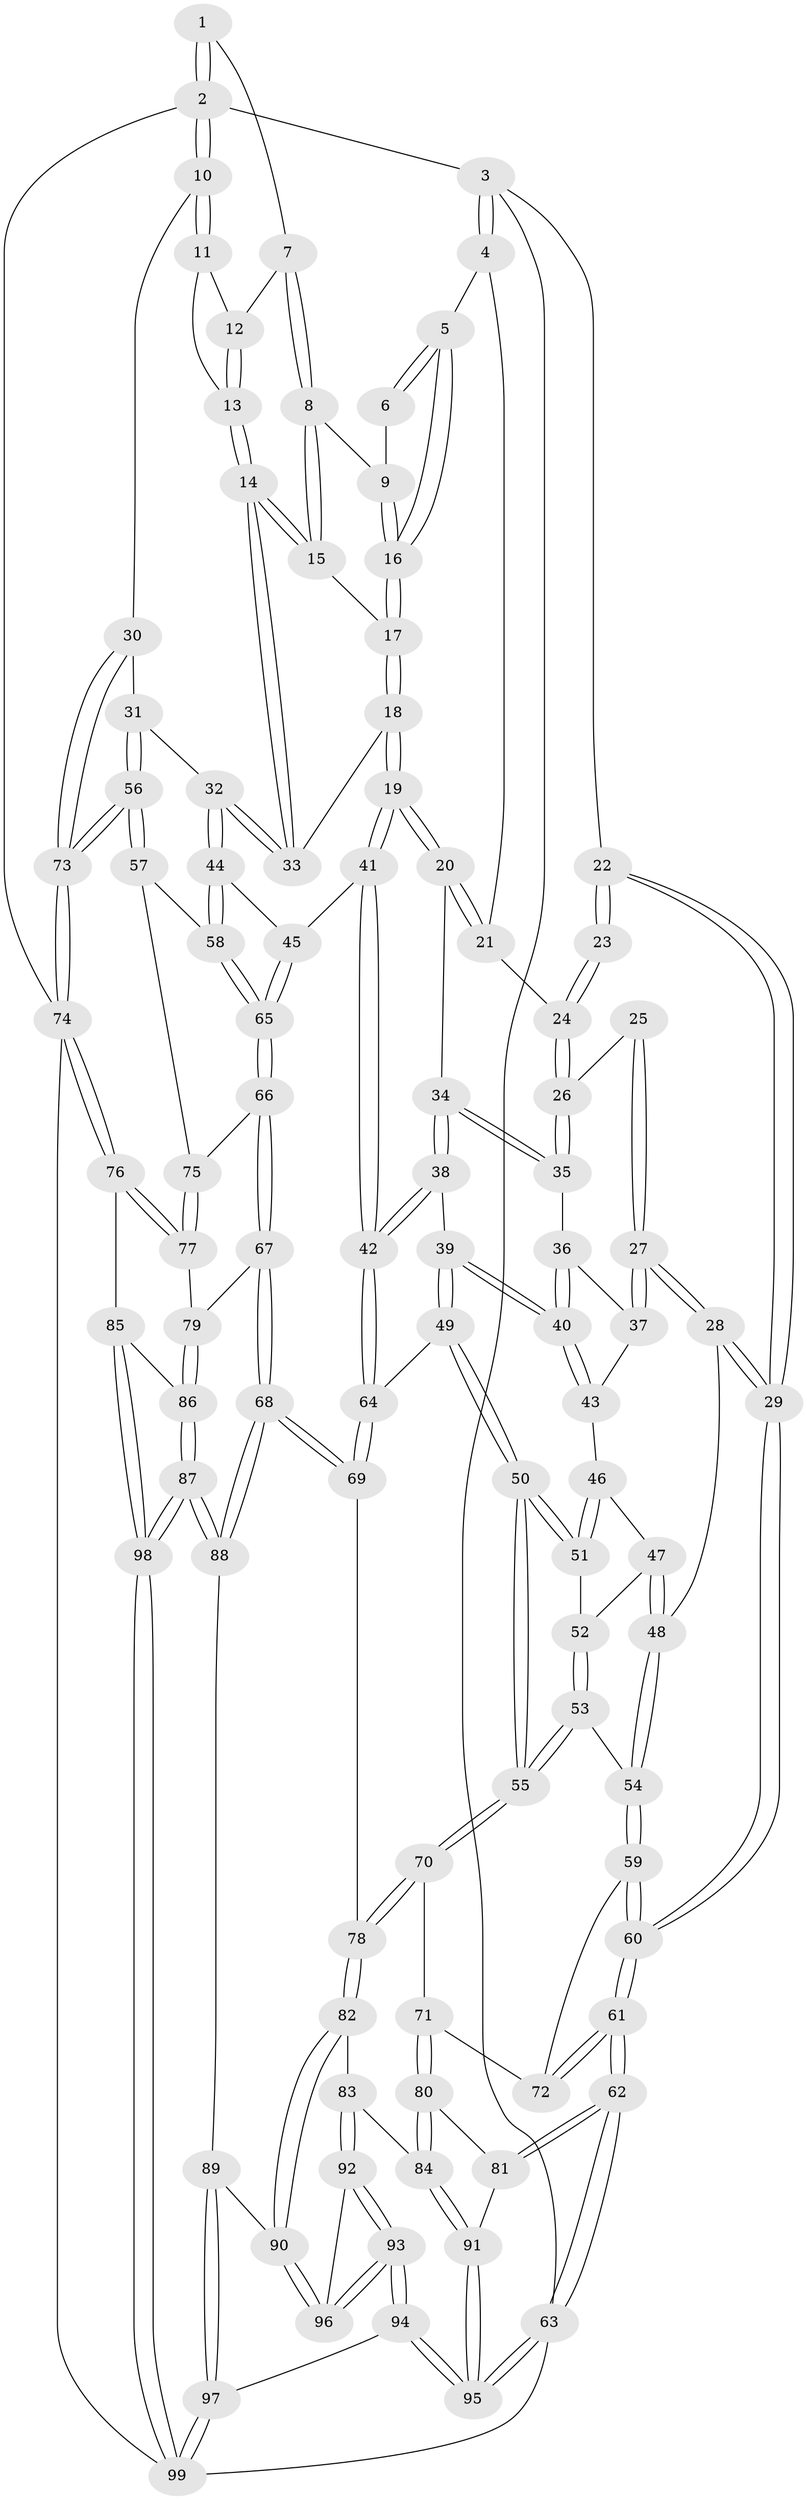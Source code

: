 // Generated by graph-tools (version 1.1) at 2025/38/03/09/25 02:38:48]
// undirected, 99 vertices, 244 edges
graph export_dot {
graph [start="1"]
  node [color=gray90,style=filled];
  1 [pos="+0.8321904580054028+0"];
  2 [pos="+1+0"];
  3 [pos="+0+0"];
  4 [pos="+0.2886792231742815+0"];
  5 [pos="+0.3459907283749774+0"];
  6 [pos="+0.6688521524087602+0"];
  7 [pos="+0.816608997567696+0"];
  8 [pos="+0.7761994479695673+0.07356992894370255"];
  9 [pos="+0.6237839856272976+0.05122186418199719"];
  10 [pos="+1+0.04858195723606162"];
  11 [pos="+1+0.09318132934834403"];
  12 [pos="+0.9160318587681279+0.05135674106579299"];
  13 [pos="+0.8796051692607355+0.14459841341291732"];
  14 [pos="+0.8173140288868083+0.17873265667828714"];
  15 [pos="+0.7774514445368315+0.08237669775759714"];
  16 [pos="+0.5590962863968381+0.10808825174912255"];
  17 [pos="+0.5597688862055784+0.16069876320614454"];
  18 [pos="+0.5482455043801363+0.20893151437355933"];
  19 [pos="+0.5084233161363539+0.25495032520281347"];
  20 [pos="+0.37769751908675014+0.19219656840866955"];
  21 [pos="+0.28851400373133423+0"];
  22 [pos="+0+0"];
  23 [pos="+0.02283628657010341+0.10385126176473805"];
  24 [pos="+0.17206898085542488+0.1419240070352297"];
  25 [pos="+0.05979932747016389+0.177407319172738"];
  26 [pos="+0.17878294460703845+0.21188202035011303"];
  27 [pos="+0+0.30129736775349963"];
  28 [pos="+0+0.31386284050615026"];
  29 [pos="+0+0.30082806876933327"];
  30 [pos="+1+0.2763217057470463"];
  31 [pos="+0.8607626516133127+0.2876963440298133"];
  32 [pos="+0.8329332129233956+0.27759605331225956"];
  33 [pos="+0.8127913082559493+0.22211815341436925"];
  34 [pos="+0.29606186977028376+0.23399990123242584"];
  35 [pos="+0.17922829752745484+0.21320615270833634"];
  36 [pos="+0.16951344657817202+0.22851469420862816"];
  37 [pos="+0.15604372489186485+0.24400235713536803"];
  38 [pos="+0.29499503094079+0.2631070453576968"];
  39 [pos="+0.2627648414987388+0.3937383063738356"];
  40 [pos="+0.26010582106773117+0.39128974144146966"];
  41 [pos="+0.5138771746925318+0.3069225005009769"];
  42 [pos="+0.4066173327442313+0.414618828350988"];
  43 [pos="+0.15720915890391307+0.3268519753021652"];
  44 [pos="+0.8040422903374048+0.31399702760277853"];
  45 [pos="+0.5825262187790825+0.3684133681637128"];
  46 [pos="+0.15071959957379974+0.33713105244972025"];
  47 [pos="+0.12531359061853012+0.3538513356558991"];
  48 [pos="+0.014178452278362048+0.35380753895697414"];
  49 [pos="+0.276773304206498+0.45055260391983337"];
  50 [pos="+0.24813948088690788+0.47164233323089644"];
  51 [pos="+0.16367236896526877+0.3886522562363489"];
  52 [pos="+0.12594967522710127+0.3940784783064546"];
  53 [pos="+0.09212155071060842+0.45059899980841983"];
  54 [pos="+0.08731730420437019+0.45000569889671105"];
  55 [pos="+0.2146914310469805+0.5073552364577018"];
  56 [pos="+0.9806568203717653+0.5610071205064769"];
  57 [pos="+0.8061061514527202+0.48497326529490153"];
  58 [pos="+0.7825376351259492+0.4266744067601022"];
  59 [pos="+0.05644971913429654+0.4832120519034593"];
  60 [pos="+0+0.5997405418809169"];
  61 [pos="+0+0.6653623520220492"];
  62 [pos="+0+0.6716133353600191"];
  63 [pos="+0+1"];
  64 [pos="+0.37839234272635863+0.4523838732747779"];
  65 [pos="+0.6176243776718078+0.47579087312571855"];
  66 [pos="+0.6126831807184163+0.5254002834166742"];
  67 [pos="+0.5792304173365008+0.6052290466122132"];
  68 [pos="+0.5161677794599047+0.6269489605622264"];
  69 [pos="+0.4563759367363849+0.5935055030866067"];
  70 [pos="+0.1943544769822481+0.6100864722780927"];
  71 [pos="+0.1730926770618163+0.6198460694565915"];
  72 [pos="+0.08848360554528317+0.6095317756633569"];
  73 [pos="+1+0.7032161809261389"];
  74 [pos="+1+0.7172844847104957"];
  75 [pos="+0.7698291871037253+0.525268940144222"];
  76 [pos="+0.9667759707390585+0.749579279191052"];
  77 [pos="+0.7677237277820844+0.6145553126629192"];
  78 [pos="+0.2703805724409258+0.666077000082153"];
  79 [pos="+0.6092472505724197+0.6237583892712127"];
  80 [pos="+0.12513279232171337+0.7353786858084401"];
  81 [pos="+0.030101017774619012+0.7769402124862244"];
  82 [pos="+0.2902664292582716+0.7490373847944508"];
  83 [pos="+0.2085174009021575+0.819811650518367"];
  84 [pos="+0.18546620517472148+0.8134330068885856"];
  85 [pos="+0.8834656845768517+0.7907351721688354"];
  86 [pos="+0.6291865888760532+0.653533751760865"];
  87 [pos="+0.6896123247929647+0.8697853408262209"];
  88 [pos="+0.47029591057520365+0.8138850295409493"];
  89 [pos="+0.4602690798113283+0.8222391131312557"];
  90 [pos="+0.4063326896373085+0.8260013271949597"];
  91 [pos="+0.08369280455221516+0.8690932572692638"];
  92 [pos="+0.21236311641829822+0.8355621188554644"];
  93 [pos="+0.1812143343809365+1"];
  94 [pos="+0.18067454048556703+1"];
  95 [pos="+0.059035589372466356+1"];
  96 [pos="+0.33655499215015244+0.8992275318519667"];
  97 [pos="+0.5134979145801164+1"];
  98 [pos="+0.7338620162716568+0.9013330174255947"];
  99 [pos="+0.6813001892916564+1"];
  1 -- 2;
  1 -- 2;
  1 -- 7;
  2 -- 3;
  2 -- 10;
  2 -- 10;
  2 -- 74;
  3 -- 4;
  3 -- 4;
  3 -- 22;
  3 -- 63;
  4 -- 5;
  4 -- 21;
  5 -- 6;
  5 -- 6;
  5 -- 16;
  5 -- 16;
  6 -- 9;
  7 -- 8;
  7 -- 8;
  7 -- 12;
  8 -- 9;
  8 -- 15;
  8 -- 15;
  9 -- 16;
  9 -- 16;
  10 -- 11;
  10 -- 11;
  10 -- 30;
  11 -- 12;
  11 -- 13;
  12 -- 13;
  12 -- 13;
  13 -- 14;
  13 -- 14;
  14 -- 15;
  14 -- 15;
  14 -- 33;
  14 -- 33;
  15 -- 17;
  16 -- 17;
  16 -- 17;
  17 -- 18;
  17 -- 18;
  18 -- 19;
  18 -- 19;
  18 -- 33;
  19 -- 20;
  19 -- 20;
  19 -- 41;
  19 -- 41;
  20 -- 21;
  20 -- 21;
  20 -- 34;
  21 -- 24;
  22 -- 23;
  22 -- 23;
  22 -- 29;
  22 -- 29;
  23 -- 24;
  23 -- 24;
  24 -- 26;
  24 -- 26;
  25 -- 26;
  25 -- 27;
  25 -- 27;
  26 -- 35;
  26 -- 35;
  27 -- 28;
  27 -- 28;
  27 -- 37;
  27 -- 37;
  28 -- 29;
  28 -- 29;
  28 -- 48;
  29 -- 60;
  29 -- 60;
  30 -- 31;
  30 -- 73;
  30 -- 73;
  31 -- 32;
  31 -- 56;
  31 -- 56;
  32 -- 33;
  32 -- 33;
  32 -- 44;
  32 -- 44;
  34 -- 35;
  34 -- 35;
  34 -- 38;
  34 -- 38;
  35 -- 36;
  36 -- 37;
  36 -- 40;
  36 -- 40;
  37 -- 43;
  38 -- 39;
  38 -- 42;
  38 -- 42;
  39 -- 40;
  39 -- 40;
  39 -- 49;
  39 -- 49;
  40 -- 43;
  40 -- 43;
  41 -- 42;
  41 -- 42;
  41 -- 45;
  42 -- 64;
  42 -- 64;
  43 -- 46;
  44 -- 45;
  44 -- 58;
  44 -- 58;
  45 -- 65;
  45 -- 65;
  46 -- 47;
  46 -- 51;
  46 -- 51;
  47 -- 48;
  47 -- 48;
  47 -- 52;
  48 -- 54;
  48 -- 54;
  49 -- 50;
  49 -- 50;
  49 -- 64;
  50 -- 51;
  50 -- 51;
  50 -- 55;
  50 -- 55;
  51 -- 52;
  52 -- 53;
  52 -- 53;
  53 -- 54;
  53 -- 55;
  53 -- 55;
  54 -- 59;
  54 -- 59;
  55 -- 70;
  55 -- 70;
  56 -- 57;
  56 -- 57;
  56 -- 73;
  56 -- 73;
  57 -- 58;
  57 -- 75;
  58 -- 65;
  58 -- 65;
  59 -- 60;
  59 -- 60;
  59 -- 72;
  60 -- 61;
  60 -- 61;
  61 -- 62;
  61 -- 62;
  61 -- 72;
  61 -- 72;
  62 -- 63;
  62 -- 63;
  62 -- 81;
  62 -- 81;
  63 -- 95;
  63 -- 95;
  63 -- 99;
  64 -- 69;
  64 -- 69;
  65 -- 66;
  65 -- 66;
  66 -- 67;
  66 -- 67;
  66 -- 75;
  67 -- 68;
  67 -- 68;
  67 -- 79;
  68 -- 69;
  68 -- 69;
  68 -- 88;
  68 -- 88;
  69 -- 78;
  70 -- 71;
  70 -- 78;
  70 -- 78;
  71 -- 72;
  71 -- 80;
  71 -- 80;
  73 -- 74;
  73 -- 74;
  74 -- 76;
  74 -- 76;
  74 -- 99;
  75 -- 77;
  75 -- 77;
  76 -- 77;
  76 -- 77;
  76 -- 85;
  77 -- 79;
  78 -- 82;
  78 -- 82;
  79 -- 86;
  79 -- 86;
  80 -- 81;
  80 -- 84;
  80 -- 84;
  81 -- 91;
  82 -- 83;
  82 -- 90;
  82 -- 90;
  83 -- 84;
  83 -- 92;
  83 -- 92;
  84 -- 91;
  84 -- 91;
  85 -- 86;
  85 -- 98;
  85 -- 98;
  86 -- 87;
  86 -- 87;
  87 -- 88;
  87 -- 88;
  87 -- 98;
  87 -- 98;
  88 -- 89;
  89 -- 90;
  89 -- 97;
  89 -- 97;
  90 -- 96;
  90 -- 96;
  91 -- 95;
  91 -- 95;
  92 -- 93;
  92 -- 93;
  92 -- 96;
  93 -- 94;
  93 -- 94;
  93 -- 96;
  93 -- 96;
  94 -- 95;
  94 -- 95;
  94 -- 97;
  97 -- 99;
  97 -- 99;
  98 -- 99;
  98 -- 99;
}

